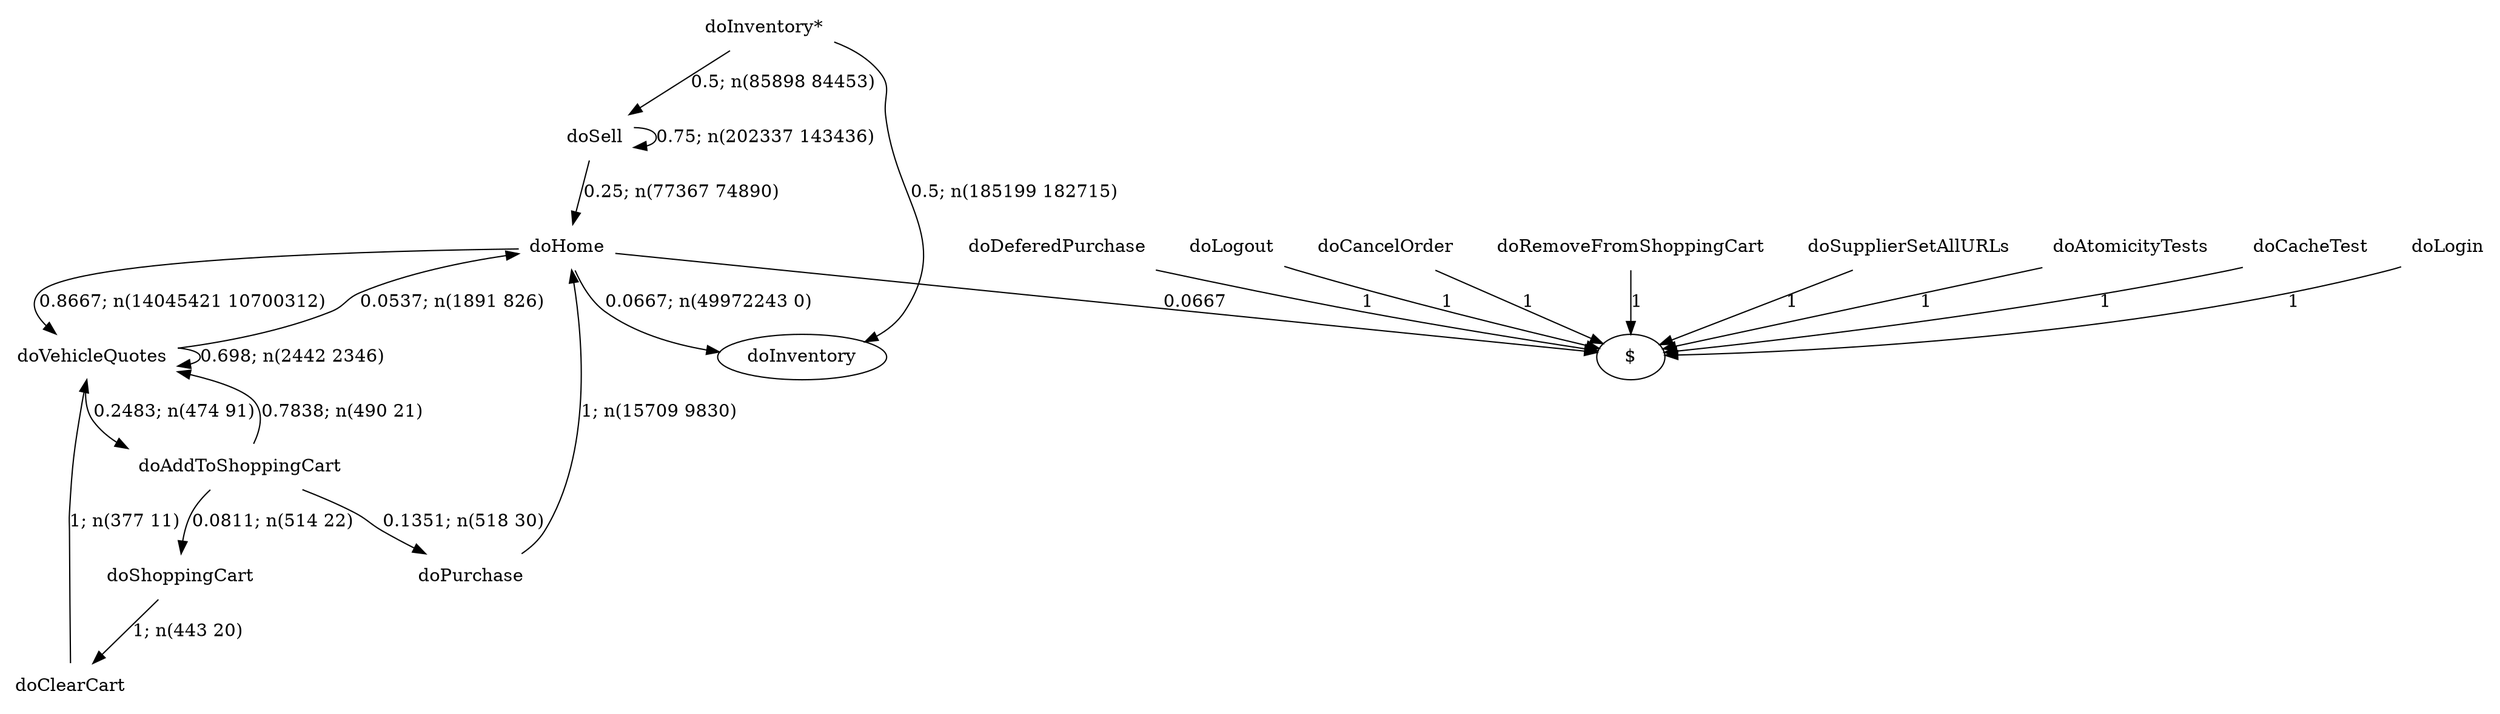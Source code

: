 digraph G {"doInventory*" [label="doInventory*",shape=none];"doSupplierSetAllURLs" [label="doSupplierSetAllURLs",shape=none];"doAtomicityTests" [label="doAtomicityTests",shape=none];"doCacheTest" [label="doCacheTest",shape=none];"doLogin" [label="doLogin",shape=none];"doVehicleQuotes" [label="doVehicleQuotes",shape=none];"doAddToShoppingCart" [label="doAddToShoppingCart",shape=none];"doDeferedPurchase" [label="doDeferedPurchase",shape=none];"doHome" [label="doHome",shape=none];"doShoppingCart" [label="doShoppingCart",shape=none];"doClearCart" [label="doClearCart",shape=none];"doPurchase" [label="doPurchase",shape=none];"doSell" [label="doSell",shape=none];"doLogout" [label="doLogout",shape=none];"doCancelOrder" [label="doCancelOrder",shape=none];"doRemoveFromShoppingCart" [label="doRemoveFromShoppingCart",shape=none];"doInventory*"->"doInventory" [style=solid,label="0.5; n(185199 182715)"];"doInventory*"->"doSell" [style=solid,label="0.5; n(85898 84453)"];"doSupplierSetAllURLs"->"$" [style=solid,label="1"];"doAtomicityTests"->"$" [style=solid,label="1"];"doCacheTest"->"$" [style=solid,label="1"];"doLogin"->"$" [style=solid,label="1"];"doVehicleQuotes"->"doVehicleQuotes" [style=solid,label="0.698; n(2442 2346)"];"doVehicleQuotes"->"doAddToShoppingCart" [style=solid,label="0.2483; n(474 91)"];"doVehicleQuotes"->"doHome" [style=solid,label="0.0537; n(1891 826)"];"doAddToShoppingCart"->"doVehicleQuotes" [style=solid,label="0.7838; n(490 21)"];"doAddToShoppingCart"->"doShoppingCart" [style=solid,label="0.0811; n(514 22)"];"doAddToShoppingCart"->"doPurchase" [style=solid,label="0.1351; n(518 30)"];"doDeferedPurchase"->"$" [style=solid,label="1"];"doHome"->"doInventory" [style=solid,label="0.0667; n(49972243 0)"];"doHome"->"doVehicleQuotes" [style=solid,label="0.8667; n(14045421 10700312)"];"doHome"->"$" [style=solid,label="0.0667"];"doShoppingCart"->"doClearCart" [style=solid,label="1; n(443 20)"];"doClearCart"->"doVehicleQuotes" [style=solid,label="1; n(377 11)"];"doPurchase"->"doHome" [style=solid,label="1; n(15709 9830)"];"doSell"->"doHome" [style=solid,label="0.25; n(77367 74890)"];"doSell"->"doSell" [style=solid,label="0.75; n(202337 143436)"];"doLogout"->"$" [style=solid,label="1"];"doCancelOrder"->"$" [style=solid,label="1"];"doRemoveFromShoppingCart"->"$" [style=solid,label="1"];}